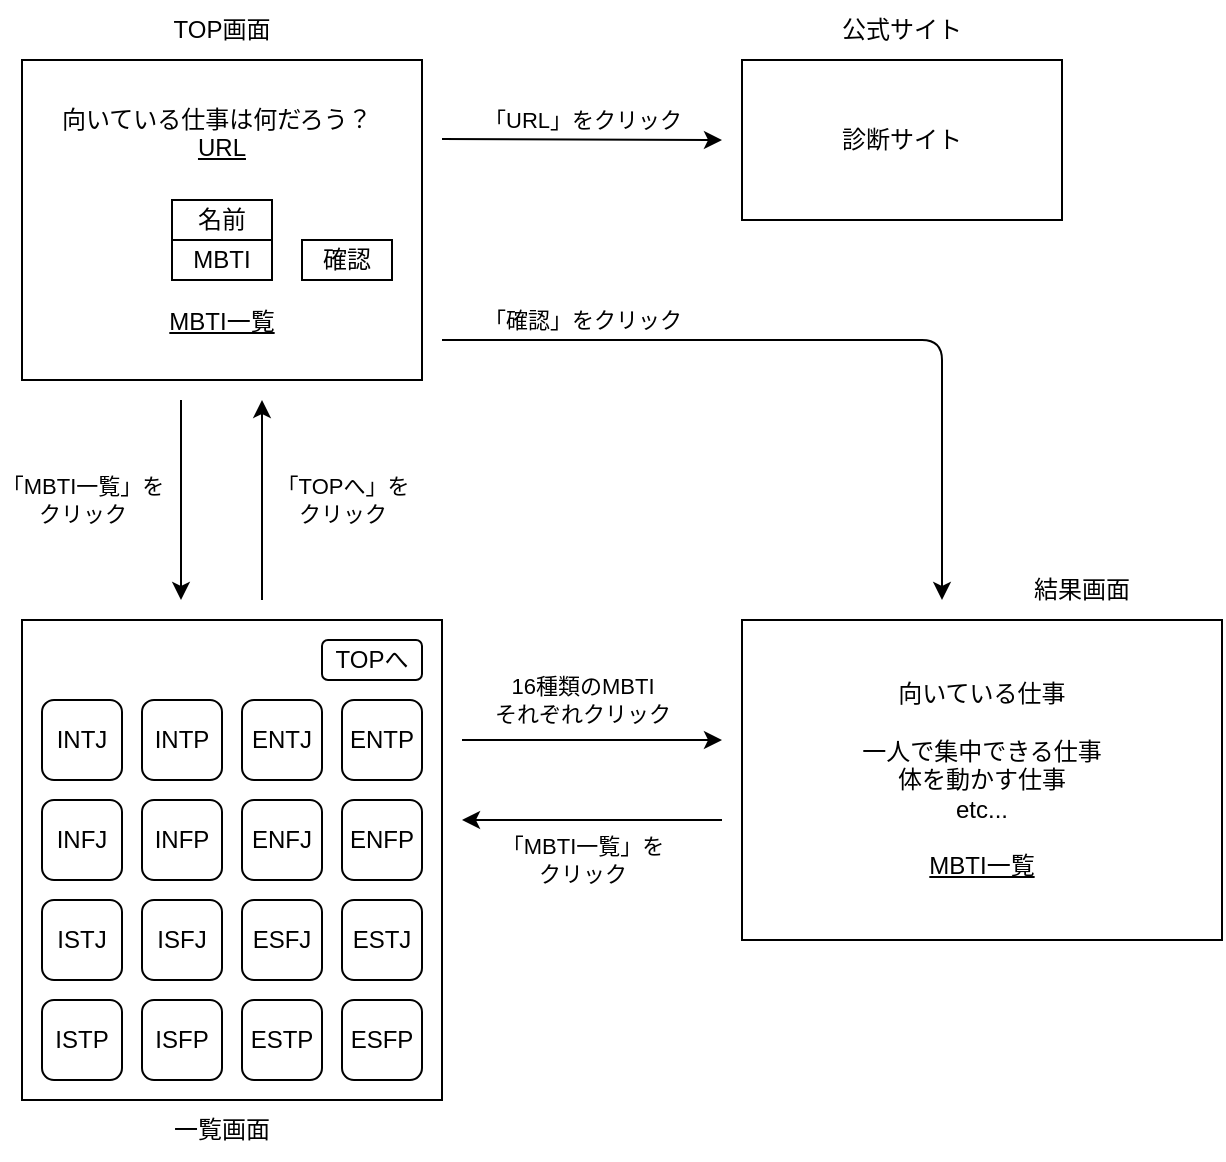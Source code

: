 <mxfile>
    <diagram id="BRb0pFB7m13HwBYcIA04" name="ページ1">
        <mxGraphModel dx="1040" dy="449" grid="1" gridSize="10" guides="1" tooltips="1" connect="1" arrows="1" fold="1" page="1" pageScale="1" pageWidth="827" pageHeight="1169" math="0" shadow="0">
            <root>
                <mxCell id="0"/>
                <mxCell id="1" parent="0"/>
                <mxCell id="5" value="向いている仕事は何だろう？&lt;span style=&quot;white-space: pre;&quot;&gt;&#9;&lt;/span&gt;&lt;br&gt;&lt;u&gt;URL&lt;/u&gt;&lt;br&gt;&lt;br&gt;&lt;br&gt;&lt;br&gt;&lt;br&gt;&lt;br&gt;&lt;u&gt;MBTI一覧&lt;/u&gt;" style="rounded=0;whiteSpace=wrap;html=1;" parent="1" vertex="1">
                    <mxGeometry x="80" y="80" width="200" height="160" as="geometry"/>
                </mxCell>
                <mxCell id="7" value="名前" style="rounded=0;whiteSpace=wrap;html=1;" parent="1" vertex="1">
                    <mxGeometry x="155" y="150" width="50" height="20" as="geometry"/>
                </mxCell>
                <mxCell id="8" value="MBTI" style="rounded=0;whiteSpace=wrap;html=1;" parent="1" vertex="1">
                    <mxGeometry x="155" y="170" width="50" height="20" as="geometry"/>
                </mxCell>
                <mxCell id="14" value="" style="rounded=0;whiteSpace=wrap;html=1;" parent="1" vertex="1">
                    <mxGeometry x="80" y="360" width="210" height="240" as="geometry"/>
                </mxCell>
                <mxCell id="16" value="確認" style="rounded=0;whiteSpace=wrap;html=1;" parent="1" vertex="1">
                    <mxGeometry x="220" y="170" width="45" height="20" as="geometry"/>
                </mxCell>
                <mxCell id="19" value="ENTJ" style="rounded=1;whiteSpace=wrap;html=1;" parent="1" vertex="1">
                    <mxGeometry x="190" y="400" width="40" height="40" as="geometry"/>
                </mxCell>
                <mxCell id="20" value="INTP" style="rounded=1;whiteSpace=wrap;html=1;" parent="1" vertex="1">
                    <mxGeometry x="140" y="400" width="40" height="40" as="geometry"/>
                </mxCell>
                <mxCell id="21" value="INTJ" style="rounded=1;whiteSpace=wrap;html=1;" parent="1" vertex="1">
                    <mxGeometry x="90" y="400" width="40" height="40" as="geometry"/>
                </mxCell>
                <mxCell id="22" value="ENTP" style="rounded=1;whiteSpace=wrap;html=1;" parent="1" vertex="1">
                    <mxGeometry x="240" y="400" width="40" height="40" as="geometry"/>
                </mxCell>
                <mxCell id="27" value="INFP" style="rounded=1;whiteSpace=wrap;html=1;" parent="1" vertex="1">
                    <mxGeometry x="140" y="450" width="40" height="40" as="geometry"/>
                </mxCell>
                <mxCell id="28" value="ISTP" style="rounded=1;whiteSpace=wrap;html=1;" parent="1" vertex="1">
                    <mxGeometry x="90" y="550" width="40" height="40" as="geometry"/>
                </mxCell>
                <mxCell id="29" value="ISTJ" style="rounded=1;whiteSpace=wrap;html=1;" parent="1" vertex="1">
                    <mxGeometry x="90" y="500" width="40" height="40" as="geometry"/>
                </mxCell>
                <mxCell id="30" value="INFJ" style="rounded=1;whiteSpace=wrap;html=1;" parent="1" vertex="1">
                    <mxGeometry x="90" y="450" width="40" height="40" as="geometry"/>
                </mxCell>
                <mxCell id="34" value="ENFJ" style="rounded=1;whiteSpace=wrap;html=1;" parent="1" vertex="1">
                    <mxGeometry x="190" y="450" width="40" height="40" as="geometry"/>
                </mxCell>
                <mxCell id="35" value="ESFJ" style="rounded=1;whiteSpace=wrap;html=1;" parent="1" vertex="1">
                    <mxGeometry x="190" y="500" width="40" height="40" as="geometry"/>
                </mxCell>
                <mxCell id="36" value="ISFP" style="rounded=1;whiteSpace=wrap;html=1;" parent="1" vertex="1">
                    <mxGeometry x="140" y="550" width="40" height="40" as="geometry"/>
                </mxCell>
                <mxCell id="37" value="ISFJ" style="rounded=1;whiteSpace=wrap;html=1;" parent="1" vertex="1">
                    <mxGeometry x="140" y="500" width="40" height="40" as="geometry"/>
                </mxCell>
                <mxCell id="38" value="ENFP" style="rounded=1;whiteSpace=wrap;html=1;" parent="1" vertex="1">
                    <mxGeometry x="240" y="450" width="40" height="40" as="geometry"/>
                </mxCell>
                <mxCell id="39" value="ESTP" style="rounded=1;whiteSpace=wrap;html=1;" parent="1" vertex="1">
                    <mxGeometry x="190" y="550" width="40" height="40" as="geometry"/>
                </mxCell>
                <mxCell id="40" value="ESTJ" style="rounded=1;whiteSpace=wrap;html=1;" parent="1" vertex="1">
                    <mxGeometry x="240" y="500" width="40" height="40" as="geometry"/>
                </mxCell>
                <mxCell id="41" value="ESFP" style="rounded=1;whiteSpace=wrap;html=1;" parent="1" vertex="1">
                    <mxGeometry x="240" y="550" width="40" height="40" as="geometry"/>
                </mxCell>
                <mxCell id="42" value="向いている仕事&lt;br&gt;&lt;br&gt;一人で集中できる仕事&lt;br&gt;体を動かす仕事&lt;br&gt;etc...&lt;br&gt;&lt;br&gt;&lt;u&gt;MBTI一覧&lt;/u&gt;" style="rounded=0;whiteSpace=wrap;html=1;" parent="1" vertex="1">
                    <mxGeometry x="440" y="360" width="240" height="160" as="geometry"/>
                </mxCell>
                <mxCell id="44" value="" style="endArrow=classic;html=1;" parent="1" edge="1">
                    <mxGeometry relative="1" as="geometry">
                        <mxPoint x="159.5" y="250" as="sourcePoint"/>
                        <mxPoint x="159.5" y="350" as="targetPoint"/>
                        <Array as="points">
                            <mxPoint x="159.5" y="270"/>
                        </Array>
                    </mxGeometry>
                </mxCell>
                <mxCell id="45" value="「MBTI一覧」を&lt;br&gt;クリック" style="edgeLabel;resizable=0;html=1;align=center;verticalAlign=middle;" parent="44" connectable="0" vertex="1">
                    <mxGeometry relative="1" as="geometry">
                        <mxPoint x="-50" as="offset"/>
                    </mxGeometry>
                </mxCell>
                <mxCell id="47" value="" style="endArrow=classic;html=1;" parent="1" edge="1">
                    <mxGeometry relative="1" as="geometry">
                        <mxPoint x="290" y="119.5" as="sourcePoint"/>
                        <mxPoint x="430" y="120" as="targetPoint"/>
                    </mxGeometry>
                </mxCell>
                <mxCell id="48" value="「URL」をクリック" style="edgeLabel;resizable=0;html=1;align=center;verticalAlign=middle;" parent="47" connectable="0" vertex="1">
                    <mxGeometry relative="1" as="geometry">
                        <mxPoint y="-10" as="offset"/>
                    </mxGeometry>
                </mxCell>
                <mxCell id="49" value="" style="endArrow=classic;html=1;" parent="1" edge="1">
                    <mxGeometry relative="1" as="geometry">
                        <mxPoint x="430" y="460" as="sourcePoint"/>
                        <mxPoint x="300" y="460" as="targetPoint"/>
                        <Array as="points"/>
                    </mxGeometry>
                </mxCell>
                <mxCell id="50" value="「MBTI一覧」を&lt;br&gt;クリック" style="edgeLabel;resizable=0;html=1;align=center;verticalAlign=middle;" parent="49" connectable="0" vertex="1">
                    <mxGeometry relative="1" as="geometry">
                        <mxPoint x="-5" y="20" as="offset"/>
                    </mxGeometry>
                </mxCell>
                <mxCell id="54" value="TOPへ" style="rounded=1;whiteSpace=wrap;html=1;" parent="1" vertex="1">
                    <mxGeometry x="230" y="370" width="50" height="20" as="geometry"/>
                </mxCell>
                <mxCell id="59" value="診断サイト" style="rounded=0;whiteSpace=wrap;html=1;" parent="1" vertex="1">
                    <mxGeometry x="440" y="80" width="160" height="80" as="geometry"/>
                </mxCell>
                <mxCell id="60" value="" style="endArrow=classic;html=1;" parent="1" edge="1">
                    <mxGeometry relative="1" as="geometry">
                        <mxPoint x="290" y="220" as="sourcePoint"/>
                        <mxPoint x="540" y="350" as="targetPoint"/>
                        <Array as="points">
                            <mxPoint x="540" y="220"/>
                        </Array>
                    </mxGeometry>
                </mxCell>
                <mxCell id="61" value="「確認」をクリック" style="edgeLabel;resizable=0;html=1;align=center;verticalAlign=middle;" parent="60" connectable="0" vertex="1">
                    <mxGeometry relative="1" as="geometry">
                        <mxPoint x="-120" y="-10" as="offset"/>
                    </mxGeometry>
                </mxCell>
                <mxCell id="62" value="" style="endArrow=classic;html=1;" parent="1" edge="1">
                    <mxGeometry relative="1" as="geometry">
                        <mxPoint x="200" y="350" as="sourcePoint"/>
                        <mxPoint x="200" y="250" as="targetPoint"/>
                    </mxGeometry>
                </mxCell>
                <mxCell id="63" value="「TOPへ」を&lt;br&gt;クリック" style="edgeLabel;resizable=0;html=1;align=center;verticalAlign=middle;" parent="62" connectable="0" vertex="1">
                    <mxGeometry relative="1" as="geometry">
                        <mxPoint x="40" as="offset"/>
                    </mxGeometry>
                </mxCell>
                <mxCell id="66" value="" style="endArrow=classic;html=1;" parent="1" edge="1">
                    <mxGeometry relative="1" as="geometry">
                        <mxPoint x="300" y="420" as="sourcePoint"/>
                        <mxPoint x="430" y="420" as="targetPoint"/>
                    </mxGeometry>
                </mxCell>
                <mxCell id="67" value="16種類のMBTI&lt;br&gt;それぞれクリック" style="edgeLabel;resizable=0;html=1;align=center;verticalAlign=middle;" parent="66" connectable="0" vertex="1">
                    <mxGeometry relative="1" as="geometry">
                        <mxPoint x="-5" y="-20" as="offset"/>
                    </mxGeometry>
                </mxCell>
                <mxCell id="68" value="TOP画面" style="text;strokeColor=none;align=center;fillColor=none;html=1;verticalAlign=middle;whiteSpace=wrap;rounded=0;" vertex="1" parent="1">
                    <mxGeometry x="150" y="50" width="60" height="30" as="geometry"/>
                </mxCell>
                <mxCell id="69" value="公式サイト" style="text;strokeColor=none;align=center;fillColor=none;html=1;verticalAlign=middle;whiteSpace=wrap;rounded=0;" vertex="1" parent="1">
                    <mxGeometry x="480" y="50" width="80" height="30" as="geometry"/>
                </mxCell>
                <mxCell id="70" value="結果画面" style="text;strokeColor=none;align=center;fillColor=none;html=1;verticalAlign=middle;whiteSpace=wrap;rounded=0;" vertex="1" parent="1">
                    <mxGeometry x="580" y="330" width="60" height="30" as="geometry"/>
                </mxCell>
                <mxCell id="71" value="一覧画面" style="text;strokeColor=none;align=center;fillColor=none;html=1;verticalAlign=middle;whiteSpace=wrap;rounded=0;" vertex="1" parent="1">
                    <mxGeometry x="150" y="600" width="60" height="30" as="geometry"/>
                </mxCell>
            </root>
        </mxGraphModel>
    </diagram>
</mxfile>